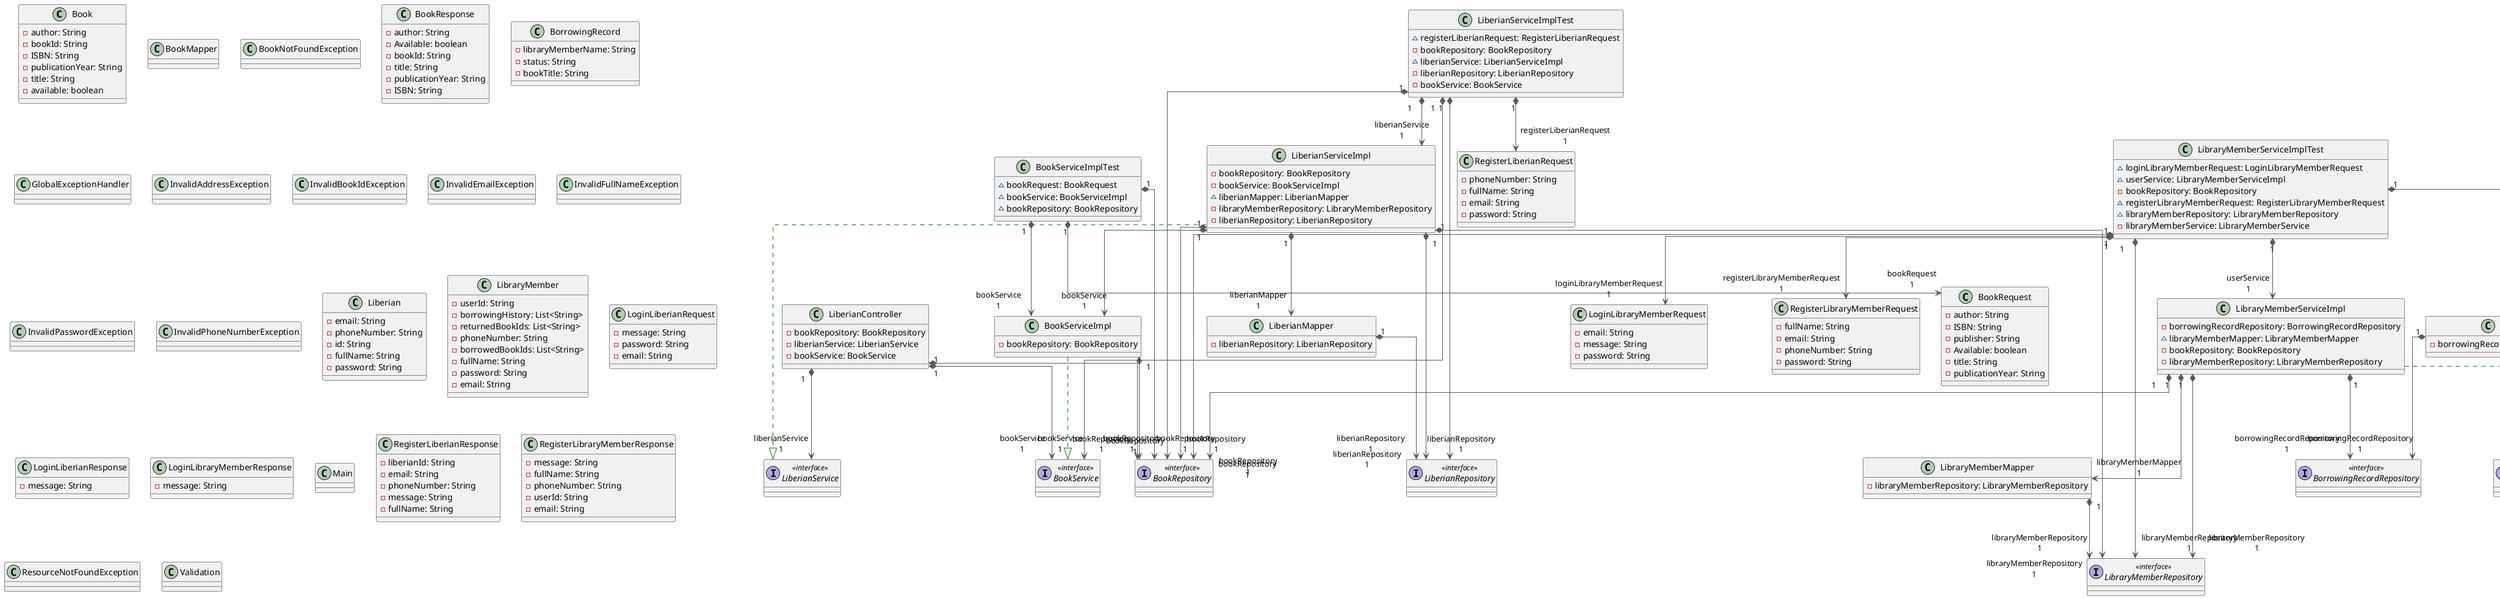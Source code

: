 @startuml


top to bottom direction
skinparam linetype ortho

class Book {
  - author: String
  - bookId: String
  - ISBN: String
  - publicationYear: String
  - title: String
  - available: boolean
}
class BookMapper
class BookNotFoundException
interface BookRepository << interface >>
class BookRequest {
  - author: String
  - ISBN: String
  - publisher: String
  - Available: boolean
  - title: String
  - publicationYear: String
}
class BookResponse {
  - author: String
  - Available: boolean
  - bookId: String
  - title: String
  - publicationYear: String
  - ISBN: String
}
interface BookService << interface >>
class BookServiceImpl {
  - bookRepository: BookRepository
}
class BookServiceImplTest {
  ~ bookRequest: BookRequest
  ~ bookService: BookServiceImpl
  ~ bookRepository: BookRepository
}
class BorrowingRecord {
  - libraryMemberName: String
  - status: String
  - bookTitle: String
}
interface BorrowingRecordRepository << interface >>
interface BorrowingRecordService << interface >>
class BorrowingRecordServiceImpl {
  - borrowingRecordRepository: BorrowingRecordRepository
}
class GlobalExceptionHandler
class InvalidAddressException
class InvalidBookIdException
class InvalidEmailException
class InvalidFullNameException
class InvalidPasswordException
class InvalidPhoneNumberException
class Liberian {
  - email: String
  - phoneNumber: String
  - id: String
  - fullName: String
  - password: String
}
class LiberianController {
  - bookRepository: BookRepository
  - liberianService: LiberianService
  - bookService: BookService
}
class LiberianMapper {
  - liberianRepository: LiberianRepository
}
interface LiberianRepository << interface >>
interface LiberianService << interface >>
class LiberianServiceImpl {
  - bookRepository: BookRepository
  - bookService: BookServiceImpl
  ~ liberianMapper: LiberianMapper
  - libraryMemberRepository: LibraryMemberRepository
  - liberianRepository: LiberianRepository
}
class LiberianServiceImplTest {
  ~ registerLiberianRequest: RegisterLiberianRequest
  - bookRepository: BookRepository
  ~ liberianService: LiberianServiceImpl
  - liberianRepository: LiberianRepository
  - bookService: BookService
}
class LibraryMember {
  - userId: String
  - borrowingHistory: List<String>
  - returnedBookIds: List<String>
  - phoneNumber: String
  - borrowedBookIds: List<String>
  - fullName: String
  - password: String
  - email: String
}
class LibraryMemberController {
  - libraryMemberService: LibraryMemberService
}
class LibraryMemberMapper {
  - libraryMemberRepository: LibraryMemberRepository
}
interface LibraryMemberRepository << interface >>
interface LibraryMemberService << interface >>
class LibraryMemberServiceImpl {
  - borrowingRecordRepository: BorrowingRecordRepository
  ~ libraryMemberMapper: LibraryMemberMapper
  - bookRepository: BookRepository
  - libraryMemberRepository: LibraryMemberRepository
}
class LibraryMemberServiceImplTest {
  ~ loginLibraryMemberRequest: LoginLibraryMemberRequest
  ~ userService: LibraryMemberServiceImpl
  - bookRepository: BookRepository
  ~ registerLibraryMemberRequest: RegisterLibraryMemberRequest
  ~ libraryMemberRepository: LibraryMemberRepository
  - libraryMemberService: LibraryMemberService
}
class LoginLiberianRequest {
  - message: String
  - password: String
  - email: String
}
class LoginLiberianResponse {
  - message: String
}
class LoginLibraryMemberRequest {
  - email: String
  - message: String
  - password: String
}
class LoginLibraryMemberResponse {
  - message: String
}
class Main
class RegisterLiberianRequest {
  - phoneNumber: String
  - fullName: String
  - email: String
  - password: String
}
class RegisterLiberianResponse {
  - liberianId: String
  - email: String
  - phoneNumber: String
  - message: String
  - fullName: String
}
class RegisterLibraryMemberRequest {
  - fullName: String
  - email: String
  - phoneNumber: String
  - password: String
}
class RegisterLibraryMemberResponse {
  - message: String
  - fullName: String
  - phoneNumber: String
  - userId: String
  - email: String
}
class ResourceNotFoundException
class Validation

BookServiceImpl               "1" *-[#595959,plain]-> "bookRepository\n1" BookRepository
BookServiceImpl                -[#008200,dashed]-^  BookService
BookServiceImplTest           "1" *-[#595959,plain]-> "bookRepository\n1" BookRepository
BookServiceImplTest           "1" *-[#595959,plain]-> "bookRequest\n1" BookRequest
BookServiceImplTest           "1" *-[#595959,plain]-> "bookService\n1" BookServiceImpl
BorrowingRecordServiceImpl    "1" *-[#595959,plain]-> "borrowingRecordRepository\n1" BorrowingRecordRepository
BorrowingRecordServiceImpl     -[#008200,dashed]-^  BorrowingRecordService
LiberianController            "1" *-[#595959,plain]-> "bookRepository\n1" BookRepository
LiberianController            "1" *-[#595959,plain]-> "bookService\n1" BookService
LiberianController            "1" *-[#595959,plain]-> "liberianService\n1" LiberianService
LiberianMapper                "1" *-[#595959,plain]-> "liberianRepository\n1" LiberianRepository
LiberianServiceImpl           "1" *-[#595959,plain]-> "bookRepository\n1" BookRepository
LiberianServiceImpl           "1" *-[#595959,plain]-> "bookService\n1" BookServiceImpl
LiberianServiceImpl           "1" *-[#595959,plain]-> "liberianMapper\n1" LiberianMapper
LiberianServiceImpl           "1" *-[#595959,plain]-> "liberianRepository\n1" LiberianRepository
LiberianServiceImpl            -[#008200,dashed]-^  LiberianService
LiberianServiceImpl           "1" *-[#595959,plain]-> "libraryMemberRepository\n1" LibraryMemberRepository
LiberianServiceImplTest       "1" *-[#595959,plain]-> "bookRepository\n1" BookRepository
LiberianServiceImplTest       "1" *-[#595959,plain]-> "bookService\n1" BookService
LiberianServiceImplTest       "1" *-[#595959,plain]-> "liberianRepository\n1" LiberianRepository
LiberianServiceImplTest       "1" *-[#595959,plain]-> "liberianService\n1" LiberianServiceImpl
LiberianServiceImplTest       "1" *-[#595959,plain]-> "registerLiberianRequest\n1" RegisterLiberianRequest
LibraryMemberController       "1" *-[#595959,plain]-> "libraryMemberService\n1" LibraryMemberService
LibraryMemberMapper           "1" *-[#595959,plain]-> "libraryMemberRepository\n1" LibraryMemberRepository
LibraryMemberServiceImpl      "1" *-[#595959,plain]-> "bookRepository\n1" BookRepository
LibraryMemberServiceImpl      "1" *-[#595959,plain]-> "borrowingRecordRepository\n1" BorrowingRecordRepository
LibraryMemberServiceImpl      "1" *-[#595959,plain]-> "libraryMemberMapper\n1" LibraryMemberMapper
LibraryMemberServiceImpl      "1" *-[#595959,plain]-> "libraryMemberRepository\n1" LibraryMemberRepository
LibraryMemberServiceImpl       -[#008200,dashed]-^  LibraryMemberService
LibraryMemberServiceImplTest  "1" *-[#595959,plain]-> "bookRepository\n1" BookRepository
LibraryMemberServiceImplTest  "1" *-[#595959,plain]-> "libraryMemberRepository\n1" LibraryMemberRepository
LibraryMemberServiceImplTest  "1" *-[#595959,plain]-> "libraryMemberService\n1" LibraryMemberService
LibraryMemberServiceImplTest  "1" *-[#595959,plain]-> "userService\n1" LibraryMemberServiceImpl
LibraryMemberServiceImplTest  "1" *-[#595959,plain]-> "loginLibraryMemberRequest\n1" LoginLibraryMemberRequest
LibraryMemberServiceImplTest  "1" *-[#595959,plain]-> "registerLibraryMemberRequest\n1" RegisterLibraryMemberRequest
@enduml
